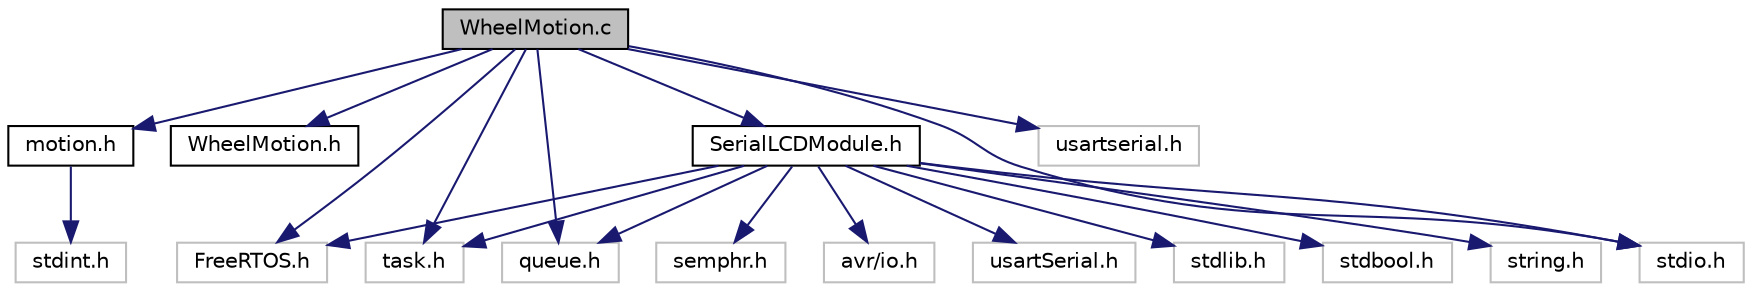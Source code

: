 digraph "WheelMotion.c"
{
  edge [fontname="Helvetica",fontsize="10",labelfontname="Helvetica",labelfontsize="10"];
  node [fontname="Helvetica",fontsize="10",shape=record];
  Node1 [label="WheelMotion.c",height=0.2,width=0.4,color="black", fillcolor="grey75", style="filled", fontcolor="black"];
  Node1 -> Node2 [color="midnightblue",fontsize="10",style="solid"];
  Node2 [label="motion.h",height=0.2,width=0.4,color="black", fillcolor="white", style="filled",URL="$motion_8h.html"];
  Node2 -> Node3 [color="midnightblue",fontsize="10",style="solid"];
  Node3 [label="stdint.h",height=0.2,width=0.4,color="grey75", fillcolor="white", style="filled"];
  Node1 -> Node4 [color="midnightblue",fontsize="10",style="solid"];
  Node4 [label="WheelMotion.h",height=0.2,width=0.4,color="black", fillcolor="white", style="filled",URL="$_wheel_motion_8h.html"];
  Node1 -> Node5 [color="midnightblue",fontsize="10",style="solid"];
  Node5 [label="FreeRTOS.h",height=0.2,width=0.4,color="grey75", fillcolor="white", style="filled"];
  Node1 -> Node6 [color="midnightblue",fontsize="10",style="solid"];
  Node6 [label="task.h",height=0.2,width=0.4,color="grey75", fillcolor="white", style="filled"];
  Node1 -> Node7 [color="midnightblue",fontsize="10",style="solid"];
  Node7 [label="queue.h",height=0.2,width=0.4,color="grey75", fillcolor="white", style="filled"];
  Node1 -> Node8 [color="midnightblue",fontsize="10",style="solid"];
  Node8 [label="usartserial.h",height=0.2,width=0.4,color="grey75", fillcolor="white", style="filled"];
  Node1 -> Node9 [color="midnightblue",fontsize="10",style="solid"];
  Node9 [label="SerialLCDModule.h",height=0.2,width=0.4,color="black", fillcolor="white", style="filled",URL="$_serial_l_c_d_module_8h.html"];
  Node9 -> Node10 [color="midnightblue",fontsize="10",style="solid"];
  Node10 [label="stdlib.h",height=0.2,width=0.4,color="grey75", fillcolor="white", style="filled"];
  Node9 -> Node11 [color="midnightblue",fontsize="10",style="solid"];
  Node11 [label="stdbool.h",height=0.2,width=0.4,color="grey75", fillcolor="white", style="filled"];
  Node9 -> Node12 [color="midnightblue",fontsize="10",style="solid"];
  Node12 [label="string.h",height=0.2,width=0.4,color="grey75", fillcolor="white", style="filled"];
  Node9 -> Node13 [color="midnightblue",fontsize="10",style="solid"];
  Node13 [label="stdio.h",height=0.2,width=0.4,color="grey75", fillcolor="white", style="filled"];
  Node9 -> Node5 [color="midnightblue",fontsize="10",style="solid"];
  Node9 -> Node6 [color="midnightblue",fontsize="10",style="solid"];
  Node9 -> Node7 [color="midnightblue",fontsize="10",style="solid"];
  Node9 -> Node14 [color="midnightblue",fontsize="10",style="solid"];
  Node14 [label="semphr.h",height=0.2,width=0.4,color="grey75", fillcolor="white", style="filled"];
  Node9 -> Node15 [color="midnightblue",fontsize="10",style="solid"];
  Node15 [label="avr/io.h",height=0.2,width=0.4,color="grey75", fillcolor="white", style="filled"];
  Node9 -> Node16 [color="midnightblue",fontsize="10",style="solid"];
  Node16 [label="usartSerial.h",height=0.2,width=0.4,color="grey75", fillcolor="white", style="filled"];
  Node1 -> Node13 [color="midnightblue",fontsize="10",style="solid"];
}
